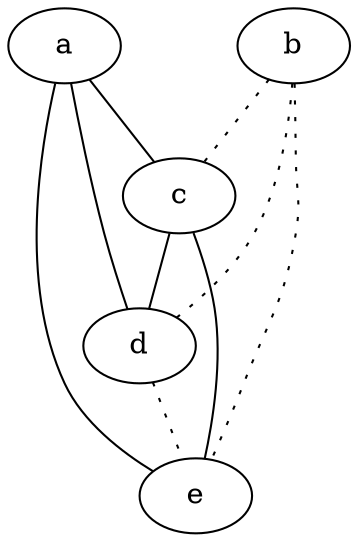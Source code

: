 graph {
a -- c;
a -- d;
a -- e;
b -- c [style=dotted];
b -- d [style=dotted];
b -- e [style=dotted];
c -- d;
c -- e;
d -- e [style=dotted];
}
